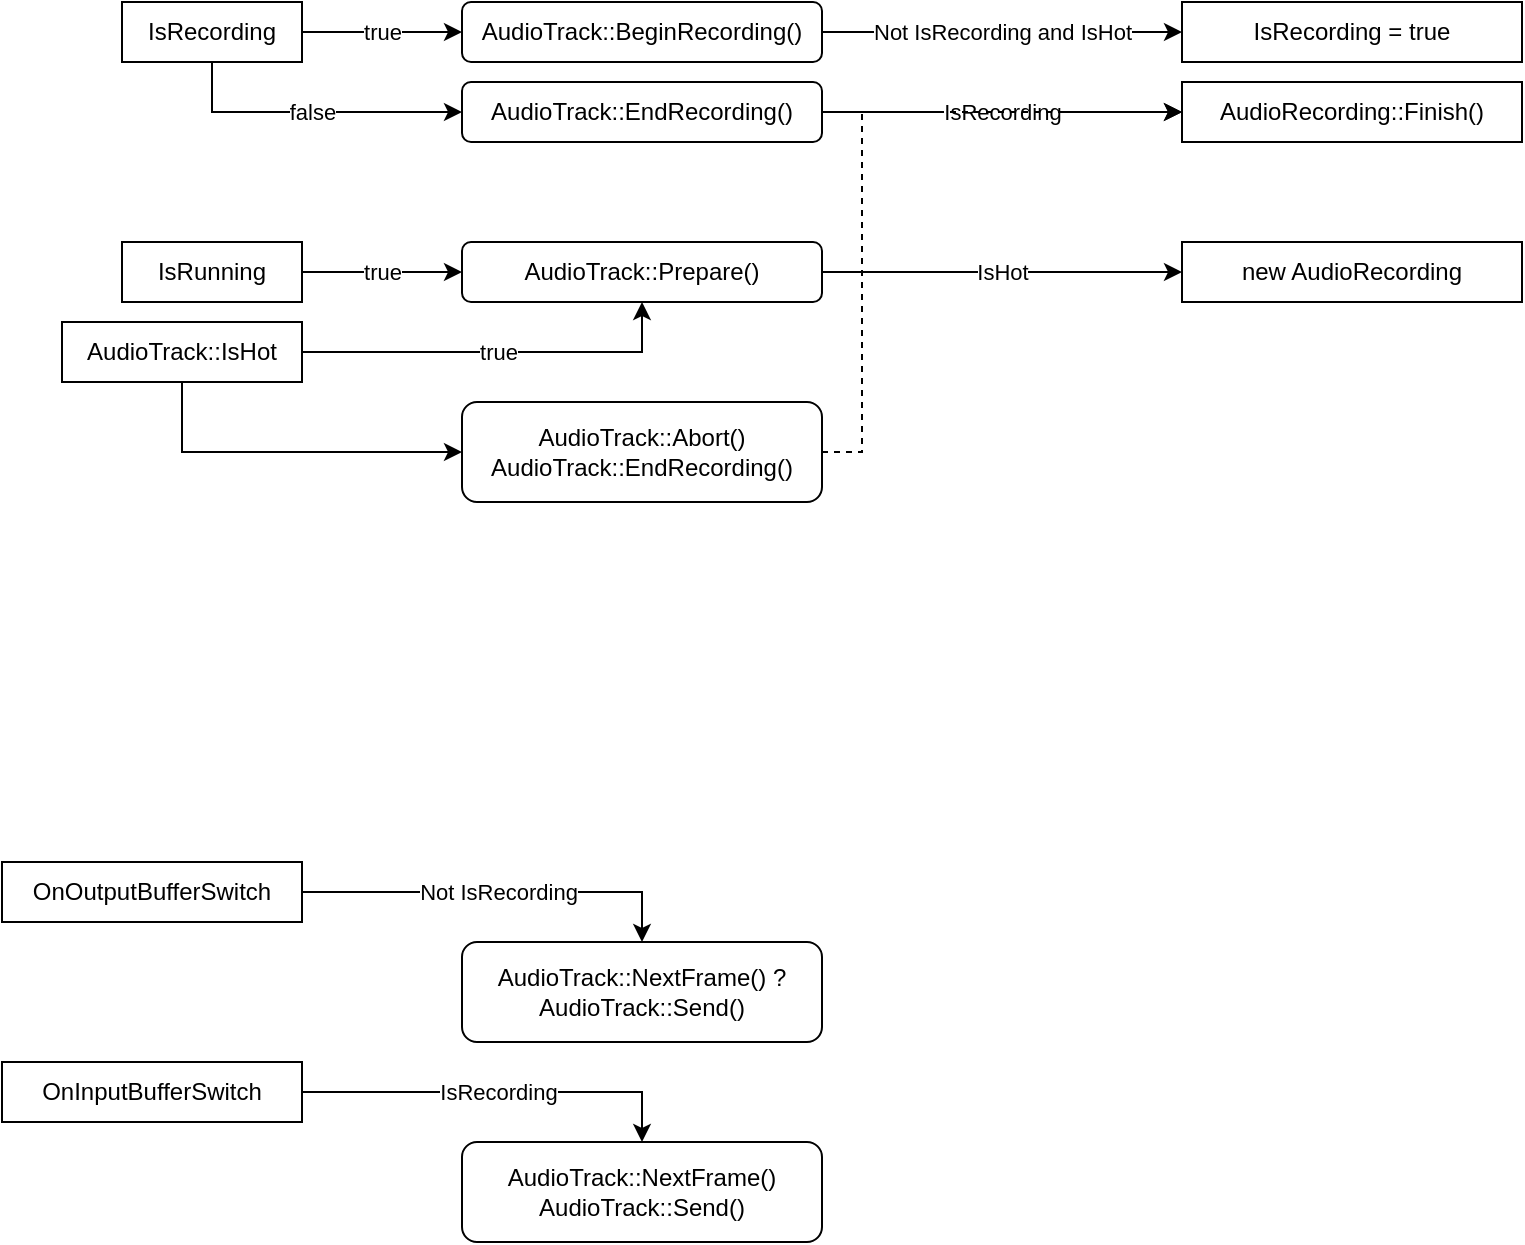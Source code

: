 <mxfile version="17.4.2" type="device"><diagram id="l7BFDo-XOWXxTUNqjJMF" name="Page-1"><mxGraphModel dx="1422" dy="865" grid="1" gridSize="10" guides="1" tooltips="1" connect="1" arrows="1" fold="1" page="1" pageScale="1" pageWidth="1169" pageHeight="827" math="0" shadow="0"><root><mxCell id="0"/><mxCell id="1" parent="0"/><mxCell id="qo_3mH6Jdnt2G0wavIju-1" value="IsRecording" style="rounded=0;whiteSpace=wrap;html=1;" vertex="1" parent="1"><mxGeometry x="110" y="110" width="90" height="30" as="geometry"/></mxCell><mxCell id="qo_3mH6Jdnt2G0wavIju-2" value="AudioTrack::BeginRecording()" style="rounded=1;whiteSpace=wrap;html=1;" vertex="1" parent="1"><mxGeometry x="280" y="110" width="180" height="30" as="geometry"/></mxCell><mxCell id="qo_3mH6Jdnt2G0wavIju-3" value="IsRunning" style="rounded=0;whiteSpace=wrap;html=1;" vertex="1" parent="1"><mxGeometry x="110" y="230" width="90" height="30" as="geometry"/></mxCell><mxCell id="qo_3mH6Jdnt2G0wavIju-4" value="AudioTrack::Prepare()" style="rounded=1;whiteSpace=wrap;html=1;" vertex="1" parent="1"><mxGeometry x="280" y="230" width="180" height="30" as="geometry"/></mxCell><mxCell id="qo_3mH6Jdnt2G0wavIju-5" value="OnOutputBufferSwitch" style="rounded=0;whiteSpace=wrap;html=1;" vertex="1" parent="1"><mxGeometry x="50" y="540" width="150" height="30" as="geometry"/></mxCell><mxCell id="qo_3mH6Jdnt2G0wavIju-8" value="true" style="endArrow=classic;html=1;rounded=0;entryX=0;entryY=0.5;entryDx=0;entryDy=0;exitX=1;exitY=0.5;exitDx=0;exitDy=0;" edge="1" parent="1" source="qo_3mH6Jdnt2G0wavIju-1" target="qo_3mH6Jdnt2G0wavIju-2"><mxGeometry width="50" height="50" relative="1" as="geometry"><mxPoint x="130" y="180" as="sourcePoint"/><mxPoint x="180" y="130" as="targetPoint"/></mxGeometry></mxCell><mxCell id="qo_3mH6Jdnt2G0wavIju-9" value="true" style="endArrow=classic;html=1;rounded=0;entryX=0;entryY=0.5;entryDx=0;entryDy=0;exitX=1;exitY=0.5;exitDx=0;exitDy=0;" edge="1" parent="1" source="qo_3mH6Jdnt2G0wavIju-3" target="qo_3mH6Jdnt2G0wavIju-4"><mxGeometry width="50" height="50" relative="1" as="geometry"><mxPoint x="200" y="220" as="sourcePoint"/><mxPoint x="180" y="170" as="targetPoint"/></mxGeometry></mxCell><mxCell id="qo_3mH6Jdnt2G0wavIju-10" value="Not IsRecording" style="endArrow=classic;html=1;rounded=0;exitX=1;exitY=0.5;exitDx=0;exitDy=0;entryX=0.5;entryY=0;entryDx=0;entryDy=0;" edge="1" parent="1" source="qo_3mH6Jdnt2G0wavIju-5" target="qo_3mH6Jdnt2G0wavIju-11"><mxGeometry width="50" height="50" relative="1" as="geometry"><mxPoint x="360" y="610" as="sourcePoint"/><mxPoint x="410" y="560" as="targetPoint"/><Array as="points"><mxPoint x="370" y="555"/></Array></mxGeometry></mxCell><mxCell id="qo_3mH6Jdnt2G0wavIju-11" value="AudioTrack::NextFrame() ?&lt;br&gt;AudioTrack::Send()" style="rounded=1;whiteSpace=wrap;html=1;" vertex="1" parent="1"><mxGeometry x="280" y="580" width="180" height="50" as="geometry"/></mxCell><mxCell id="qo_3mH6Jdnt2G0wavIju-12" value="OnInputBufferSwitch" style="rounded=0;whiteSpace=wrap;html=1;" vertex="1" parent="1"><mxGeometry x="50" y="640" width="150" height="30" as="geometry"/></mxCell><mxCell id="qo_3mH6Jdnt2G0wavIju-13" value="IsRecording" style="endArrow=classic;html=1;rounded=0;exitX=1;exitY=0.5;exitDx=0;exitDy=0;entryX=0.5;entryY=0;entryDx=0;entryDy=0;" edge="1" parent="1" source="qo_3mH6Jdnt2G0wavIju-12" target="qo_3mH6Jdnt2G0wavIju-14"><mxGeometry width="50" height="50" relative="1" as="geometry"><mxPoint x="360" y="710" as="sourcePoint"/><mxPoint x="410" y="660" as="targetPoint"/><Array as="points"><mxPoint x="370" y="655"/></Array></mxGeometry></mxCell><mxCell id="qo_3mH6Jdnt2G0wavIju-14" value="AudioTrack::NextFrame()&lt;br&gt;AudioTrack::Send()" style="rounded=1;whiteSpace=wrap;html=1;" vertex="1" parent="1"><mxGeometry x="280" y="680" width="180" height="50" as="geometry"/></mxCell><mxCell id="qo_3mH6Jdnt2G0wavIju-15" value="AudioTrack::EndRecording()" style="rounded=1;whiteSpace=wrap;html=1;" vertex="1" parent="1"><mxGeometry x="280" y="150" width="180" height="30" as="geometry"/></mxCell><mxCell id="qo_3mH6Jdnt2G0wavIju-16" value="false" style="endArrow=classic;html=1;rounded=0;exitX=0.5;exitY=1;exitDx=0;exitDy=0;entryX=0;entryY=0.5;entryDx=0;entryDy=0;" edge="1" parent="1" source="qo_3mH6Jdnt2G0wavIju-1" target="qo_3mH6Jdnt2G0wavIju-15"><mxGeometry width="50" height="50" relative="1" as="geometry"><mxPoint x="130" y="210" as="sourcePoint"/><mxPoint x="180" y="160" as="targetPoint"/><Array as="points"><mxPoint x="155" y="165"/></Array></mxGeometry></mxCell><mxCell id="qo_3mH6Jdnt2G0wavIju-17" value="Not IsRecording and IsHot" style="endArrow=classic;html=1;rounded=0;exitX=1;exitY=0.5;exitDx=0;exitDy=0;entryX=0;entryY=0.5;entryDx=0;entryDy=0;" edge="1" parent="1" source="qo_3mH6Jdnt2G0wavIju-2" target="qo_3mH6Jdnt2G0wavIju-18"><mxGeometry width="50" height="50" relative="1" as="geometry"><mxPoint x="510" y="150" as="sourcePoint"/><mxPoint x="630" y="125" as="targetPoint"/></mxGeometry></mxCell><mxCell id="qo_3mH6Jdnt2G0wavIju-18" value="IsRecording = true" style="rounded=0;whiteSpace=wrap;html=1;" vertex="1" parent="1"><mxGeometry x="640" y="110" width="170" height="30" as="geometry"/></mxCell><mxCell id="qo_3mH6Jdnt2G0wavIju-19" value="AudioRecording::Finish()" style="rounded=0;whiteSpace=wrap;html=1;" vertex="1" parent="1"><mxGeometry x="640" y="150" width="170" height="30" as="geometry"/></mxCell><mxCell id="qo_3mH6Jdnt2G0wavIju-20" value="IsRecording" style="endArrow=classic;html=1;rounded=0;exitX=1;exitY=0.5;exitDx=0;exitDy=0;entryX=0;entryY=0.5;entryDx=0;entryDy=0;" edge="1" parent="1" source="qo_3mH6Jdnt2G0wavIju-15" target="qo_3mH6Jdnt2G0wavIju-19"><mxGeometry width="50" height="50" relative="1" as="geometry"><mxPoint x="530" y="200" as="sourcePoint"/><mxPoint x="580" y="150" as="targetPoint"/></mxGeometry></mxCell><mxCell id="qo_3mH6Jdnt2G0wavIju-22" value="new AudioRecording" style="rounded=0;whiteSpace=wrap;html=1;" vertex="1" parent="1"><mxGeometry x="640" y="230" width="170" height="30" as="geometry"/></mxCell><mxCell id="qo_3mH6Jdnt2G0wavIju-23" value="IsHot" style="endArrow=classic;html=1;rounded=0;exitX=1;exitY=0.5;exitDx=0;exitDy=0;entryX=0;entryY=0.5;entryDx=0;entryDy=0;" edge="1" parent="1" source="qo_3mH6Jdnt2G0wavIju-4" target="qo_3mH6Jdnt2G0wavIju-22"><mxGeometry width="50" height="50" relative="1" as="geometry"><mxPoint x="520" y="300" as="sourcePoint"/><mxPoint x="570" y="250" as="targetPoint"/></mxGeometry></mxCell><mxCell id="qo_3mH6Jdnt2G0wavIju-24" value="AudioTrack::IsHot" style="rounded=0;whiteSpace=wrap;html=1;" vertex="1" parent="1"><mxGeometry x="80" y="270" width="120" height="30" as="geometry"/></mxCell><mxCell id="qo_3mH6Jdnt2G0wavIju-25" value="true" style="endArrow=classic;html=1;rounded=0;exitX=1;exitY=0.5;exitDx=0;exitDy=0;entryX=0.5;entryY=1;entryDx=0;entryDy=0;" edge="1" parent="1" source="qo_3mH6Jdnt2G0wavIju-24" target="qo_3mH6Jdnt2G0wavIju-4"><mxGeometry width="50" height="50" relative="1" as="geometry"><mxPoint x="270" y="320" as="sourcePoint"/><mxPoint x="320" y="270" as="targetPoint"/><Array as="points"><mxPoint x="370" y="285"/></Array></mxGeometry></mxCell><mxCell id="qo_3mH6Jdnt2G0wavIju-26" value="AudioTrack::Abort()&lt;br&gt;AudioTrack::EndRecording()" style="rounded=1;whiteSpace=wrap;html=1;" vertex="1" parent="1"><mxGeometry x="280" y="310" width="180" height="50" as="geometry"/></mxCell><mxCell id="qo_3mH6Jdnt2G0wavIju-27" value="" style="endArrow=classic;html=1;rounded=0;entryX=0;entryY=0.5;entryDx=0;entryDy=0;exitX=0.5;exitY=1;exitDx=0;exitDy=0;" edge="1" parent="1" source="qo_3mH6Jdnt2G0wavIju-24" target="qo_3mH6Jdnt2G0wavIju-26"><mxGeometry width="50" height="50" relative="1" as="geometry"><mxPoint x="120" y="390" as="sourcePoint"/><mxPoint x="170" y="340" as="targetPoint"/><Array as="points"><mxPoint x="140" y="335"/></Array></mxGeometry></mxCell><mxCell id="qo_3mH6Jdnt2G0wavIju-28" value="" style="endArrow=classic;html=1;rounded=0;exitX=1;exitY=0.5;exitDx=0;exitDy=0;entryX=0;entryY=0.5;entryDx=0;entryDy=0;dashed=1;" edge="1" parent="1" source="qo_3mH6Jdnt2G0wavIju-26" target="qo_3mH6Jdnt2G0wavIju-19"><mxGeometry width="50" height="50" relative="1" as="geometry"><mxPoint x="520" y="360" as="sourcePoint"/><mxPoint x="570" y="310" as="targetPoint"/><Array as="points"><mxPoint x="480" y="335"/><mxPoint x="480" y="165"/></Array></mxGeometry></mxCell></root></mxGraphModel></diagram></mxfile>
